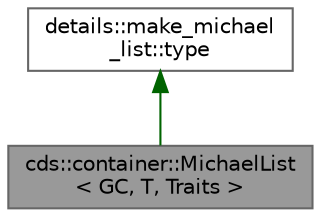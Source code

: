digraph "cds::container::MichaelList&lt; GC, T, Traits &gt;"
{
 // LATEX_PDF_SIZE
  bgcolor="transparent";
  edge [fontname=Helvetica,fontsize=10,labelfontname=Helvetica,labelfontsize=10];
  node [fontname=Helvetica,fontsize=10,shape=box,height=0.2,width=0.4];
  Node1 [id="Node000001",label="cds::container::MichaelList\l\< GC, T, Traits \>",height=0.2,width=0.4,color="gray40", fillcolor="grey60", style="filled", fontcolor="black",tooltip="Michael's ordered list"];
  Node2 -> Node1 [id="edge1_Node000001_Node000002",dir="back",color="darkgreen",style="solid",tooltip=" "];
  Node2 [id="Node000002",label="details::make_michael\l_list::type",height=0.2,width=0.4,color="gray40", fillcolor="white", style="filled",tooltip=" "];
}
